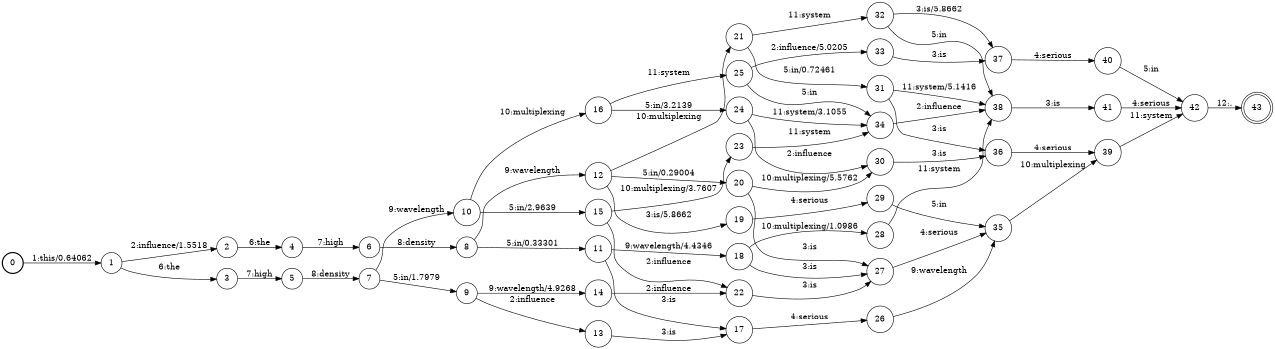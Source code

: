 digraph FST {
rankdir = LR;
size = "8.5,11";
label = "";
center = 1;
orientation = Portrait;
ranksep = "0.4";
nodesep = "0.25";
0 [label = "0", shape = circle, style = bold, fontsize = 14]
	0 -> 1 [label = "1:this/0.64062", fontsize = 14];
1 [label = "1", shape = circle, style = solid, fontsize = 14]
	1 -> 2 [label = "2:influence/1.5518", fontsize = 14];
	1 -> 3 [label = "6:the", fontsize = 14];
2 [label = "2", shape = circle, style = solid, fontsize = 14]
	2 -> 4 [label = "6:the", fontsize = 14];
3 [label = "3", shape = circle, style = solid, fontsize = 14]
	3 -> 5 [label = "7:high", fontsize = 14];
4 [label = "4", shape = circle, style = solid, fontsize = 14]
	4 -> 6 [label = "7:high", fontsize = 14];
5 [label = "5", shape = circle, style = solid, fontsize = 14]
	5 -> 7 [label = "8:density", fontsize = 14];
6 [label = "6", shape = circle, style = solid, fontsize = 14]
	6 -> 8 [label = "8:density", fontsize = 14];
7 [label = "7", shape = circle, style = solid, fontsize = 14]
	7 -> 9 [label = "5:in/1.7979", fontsize = 14];
	7 -> 10 [label = "9:wavelength", fontsize = 14];
8 [label = "8", shape = circle, style = solid, fontsize = 14]
	8 -> 11 [label = "5:in/0.33301", fontsize = 14];
	8 -> 12 [label = "9:wavelength", fontsize = 14];
9 [label = "9", shape = circle, style = solid, fontsize = 14]
	9 -> 13 [label = "2:influence", fontsize = 14];
	9 -> 14 [label = "9:wavelength/4.9268", fontsize = 14];
10 [label = "10", shape = circle, style = solid, fontsize = 14]
	10 -> 15 [label = "5:in/2.9639", fontsize = 14];
	10 -> 16 [label = "10:multiplexing", fontsize = 14];
11 [label = "11", shape = circle, style = solid, fontsize = 14]
	11 -> 17 [label = "3:is", fontsize = 14];
	11 -> 18 [label = "9:wavelength/4.4346", fontsize = 14];
12 [label = "12", shape = circle, style = solid, fontsize = 14]
	12 -> 19 [label = "3:is/5.8662", fontsize = 14];
	12 -> 20 [label = "5:in/0.29004", fontsize = 14];
	12 -> 21 [label = "10:multiplexing", fontsize = 14];
13 [label = "13", shape = circle, style = solid, fontsize = 14]
	13 -> 17 [label = "3:is", fontsize = 14];
14 [label = "14", shape = circle, style = solid, fontsize = 14]
	14 -> 22 [label = "2:influence", fontsize = 14];
15 [label = "15", shape = circle, style = solid, fontsize = 14]
	15 -> 22 [label = "2:influence", fontsize = 14];
	15 -> 23 [label = "10:multiplexing/3.7607", fontsize = 14];
16 [label = "16", shape = circle, style = solid, fontsize = 14]
	16 -> 24 [label = "5:in/3.2139", fontsize = 14];
	16 -> 25 [label = "11:system", fontsize = 14];
17 [label = "17", shape = circle, style = solid, fontsize = 14]
	17 -> 26 [label = "4:serious", fontsize = 14];
18 [label = "18", shape = circle, style = solid, fontsize = 14]
	18 -> 27 [label = "3:is", fontsize = 14];
	18 -> 28 [label = "10:multiplexing/1.0986", fontsize = 14];
19 [label = "19", shape = circle, style = solid, fontsize = 14]
	19 -> 29 [label = "4:serious", fontsize = 14];
20 [label = "20", shape = circle, style = solid, fontsize = 14]
	20 -> 27 [label = "3:is", fontsize = 14];
	20 -> 30 [label = "10:multiplexing/5.5762", fontsize = 14];
21 [label = "21", shape = circle, style = solid, fontsize = 14]
	21 -> 31 [label = "5:in/0.72461", fontsize = 14];
	21 -> 32 [label = "11:system", fontsize = 14];
22 [label = "22", shape = circle, style = solid, fontsize = 14]
	22 -> 27 [label = "3:is", fontsize = 14];
23 [label = "23", shape = circle, style = solid, fontsize = 14]
	23 -> 34 [label = "11:system", fontsize = 14];
24 [label = "24", shape = circle, style = solid, fontsize = 14]
	24 -> 30 [label = "2:influence", fontsize = 14];
	24 -> 34 [label = "11:system/3.1055", fontsize = 14];
25 [label = "25", shape = circle, style = solid, fontsize = 14]
	25 -> 33 [label = "2:influence/5.0205", fontsize = 14];
	25 -> 34 [label = "5:in", fontsize = 14];
26 [label = "26", shape = circle, style = solid, fontsize = 14]
	26 -> 35 [label = "9:wavelength", fontsize = 14];
27 [label = "27", shape = circle, style = solid, fontsize = 14]
	27 -> 35 [label = "4:serious", fontsize = 14];
28 [label = "28", shape = circle, style = solid, fontsize = 14]
	28 -> 38 [label = "11:system", fontsize = 14];
29 [label = "29", shape = circle, style = solid, fontsize = 14]
	29 -> 35 [label = "5:in", fontsize = 14];
30 [label = "30", shape = circle, style = solid, fontsize = 14]
	30 -> 36 [label = "3:is", fontsize = 14];
31 [label = "31", shape = circle, style = solid, fontsize = 14]
	31 -> 36 [label = "3:is", fontsize = 14];
	31 -> 38 [label = "11:system/5.1416", fontsize = 14];
32 [label = "32", shape = circle, style = solid, fontsize = 14]
	32 -> 37 [label = "3:is/5.8662", fontsize = 14];
	32 -> 38 [label = "5:in", fontsize = 14];
33 [label = "33", shape = circle, style = solid, fontsize = 14]
	33 -> 37 [label = "3:is", fontsize = 14];
34 [label = "34", shape = circle, style = solid, fontsize = 14]
	34 -> 38 [label = "2:influence", fontsize = 14];
35 [label = "35", shape = circle, style = solid, fontsize = 14]
	35 -> 39 [label = "10:multiplexing", fontsize = 14];
36 [label = "36", shape = circle, style = solid, fontsize = 14]
	36 -> 39 [label = "4:serious", fontsize = 14];
37 [label = "37", shape = circle, style = solid, fontsize = 14]
	37 -> 40 [label = "4:serious", fontsize = 14];
38 [label = "38", shape = circle, style = solid, fontsize = 14]
	38 -> 41 [label = "3:is", fontsize = 14];
39 [label = "39", shape = circle, style = solid, fontsize = 14]
	39 -> 42 [label = "11:system", fontsize = 14];
40 [label = "40", shape = circle, style = solid, fontsize = 14]
	40 -> 42 [label = "5:in", fontsize = 14];
41 [label = "41", shape = circle, style = solid, fontsize = 14]
	41 -> 42 [label = "4:serious", fontsize = 14];
42 [label = "42", shape = circle, style = solid, fontsize = 14]
	42 -> 43 [label = "12:.", fontsize = 14];
43 [label = "43", shape = doublecircle, style = solid, fontsize = 14]
}
